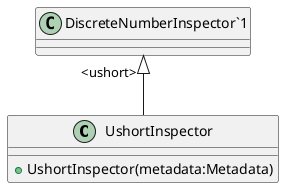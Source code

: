@startuml
class UshortInspector {
    + UshortInspector(metadata:Metadata)
}
"DiscreteNumberInspector`1" "<ushort>" <|-- UshortInspector
@enduml
